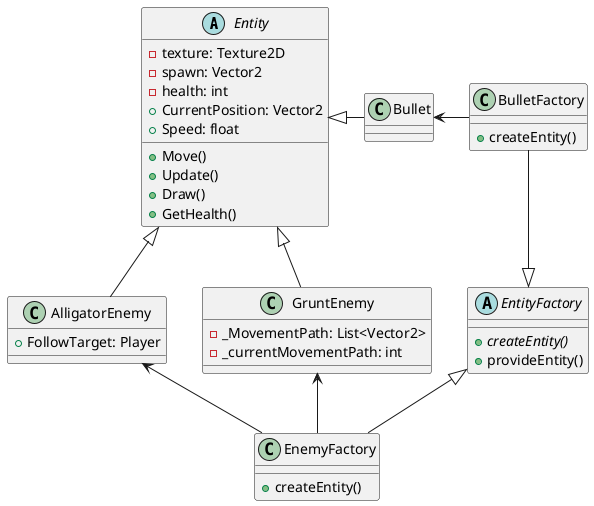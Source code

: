 @startuml

abstract Entity
Entity : -texture: Texture2D 
Entity : -spawn: Vector2 
Entity : -health: int 
Entity : +CurrentPosition: Vector2 
Entity : +Speed: float 
Entity : +Move()
Entity : +Update()
Entity : +Draw()
Entity : +GetHealth()

abstract EntityFactory
EntityFactory : {abstract} +createEntity()
EntityFactory : +provideEntity()

class EnemyFactory
EntityFactory <|-- EnemyFactory
EnemyFactory : +createEntity()

class BulletFactory
EntityFactory <|-left- BulletFactory
BulletFactory : +createEntity()

Bullet <-right- BulletFactory

class Bullet
Entity <|-right- Bullet

class AlligatorEnemy
Entity <|-- AlligatorEnemy
AlligatorEnemy : +FollowTarget: Player 

class GruntEnemy
Entity <|-- GruntEnemy 
GruntEnemy : -_MovementPath: List<Vector2> 
GruntEnemy : -_currentMovementPath: int

GruntEnemy <-- EnemyFactory
AlligatorEnemy <-- EnemyFactory

@enduml